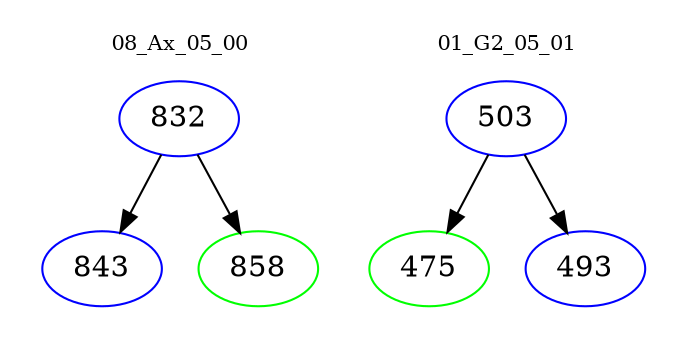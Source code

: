 digraph{
subgraph cluster_0 {
color = white
label = "08_Ax_05_00";
fontsize=10;
T0_832 [label="832", color="blue"]
T0_832 -> T0_843 [color="black"]
T0_843 [label="843", color="blue"]
T0_832 -> T0_858 [color="black"]
T0_858 [label="858", color="green"]
}
subgraph cluster_1 {
color = white
label = "01_G2_05_01";
fontsize=10;
T1_503 [label="503", color="blue"]
T1_503 -> T1_475 [color="black"]
T1_475 [label="475", color="green"]
T1_503 -> T1_493 [color="black"]
T1_493 [label="493", color="blue"]
}
}

